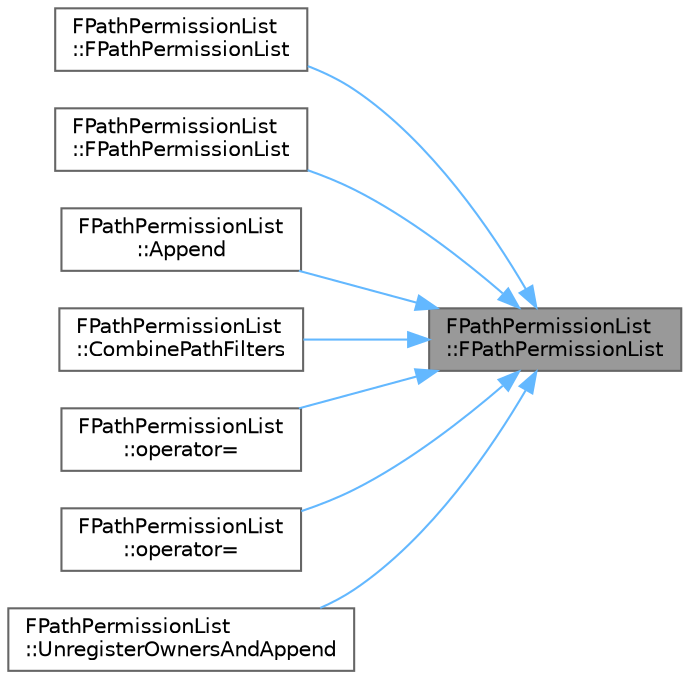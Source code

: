 digraph "FPathPermissionList::FPathPermissionList"
{
 // INTERACTIVE_SVG=YES
 // LATEX_PDF_SIZE
  bgcolor="transparent";
  edge [fontname=Helvetica,fontsize=10,labelfontname=Helvetica,labelfontsize=10];
  node [fontname=Helvetica,fontsize=10,shape=box,height=0.2,width=0.4];
  rankdir="RL";
  Node1 [id="Node000001",label="FPathPermissionList\l::FPathPermissionList",height=0.2,width=0.4,color="gray40", fillcolor="grey60", style="filled", fontcolor="black",tooltip=" "];
  Node1 -> Node2 [id="edge1_Node000001_Node000002",dir="back",color="steelblue1",style="solid",tooltip=" "];
  Node2 [id="Node000002",label="FPathPermissionList\l::FPathPermissionList",height=0.2,width=0.4,color="grey40", fillcolor="white", style="filled",URL="$d9/d1f/classFPathPermissionList.html#aa7f3c0427e06194e446b6569996e6ba2",tooltip=" "];
  Node1 -> Node3 [id="edge2_Node000001_Node000003",dir="back",color="steelblue1",style="solid",tooltip=" "];
  Node3 [id="Node000003",label="FPathPermissionList\l::FPathPermissionList",height=0.2,width=0.4,color="grey40", fillcolor="white", style="filled",URL="$d9/d1f/classFPathPermissionList.html#aecb43ca090651d97610a640c8bfde60c",tooltip=" "];
  Node1 -> Node4 [id="edge3_Node000001_Node000004",dir="back",color="steelblue1",style="solid",tooltip=" "];
  Node4 [id="Node000004",label="FPathPermissionList\l::Append",height=0.2,width=0.4,color="grey40", fillcolor="white", style="filled",URL="$d9/d1f/classFPathPermissionList.html#ac833ec4a69db4235f6a6300f19f5b916",tooltip="Add the specified filters to this one."];
  Node1 -> Node5 [id="edge4_Node000001_Node000005",dir="back",color="steelblue1",style="solid",tooltip=" "];
  Node5 [id="Node000005",label="FPathPermissionList\l::CombinePathFilters",height=0.2,width=0.4,color="grey40", fillcolor="white", style="filled",URL="$d9/d1f/classFPathPermissionList.html#ab022d952b1d881a84da8d67541f5f917",tooltip="Combine two filters."];
  Node1 -> Node6 [id="edge5_Node000001_Node000006",dir="back",color="steelblue1",style="solid",tooltip=" "];
  Node6 [id="Node000006",label="FPathPermissionList\l::operator=",height=0.2,width=0.4,color="grey40", fillcolor="white", style="filled",URL="$d9/d1f/classFPathPermissionList.html#a217ba35290d274494f1a32d8f174a783",tooltip=" "];
  Node1 -> Node7 [id="edge6_Node000001_Node000007",dir="back",color="steelblue1",style="solid",tooltip=" "];
  Node7 [id="Node000007",label="FPathPermissionList\l::operator=",height=0.2,width=0.4,color="grey40", fillcolor="white", style="filled",URL="$d9/d1f/classFPathPermissionList.html#ad88f0cf063cdbf697b4f023ad6b64b1d",tooltip=" "];
  Node1 -> Node8 [id="edge7_Node000001_Node000008",dir="back",color="steelblue1",style="solid",tooltip=" "];
  Node8 [id="Node000008",label="FPathPermissionList\l::UnregisterOwnersAndAppend",height=0.2,width=0.4,color="grey40", fillcolor="white", style="filled",URL="$d9/d1f/classFPathPermissionList.html#a2dbc18594b1d7059eb07147f419746ac",tooltip="Unregisters specified owners then adds specified filters in one operation (to avoid multiple filters ..."];
}
